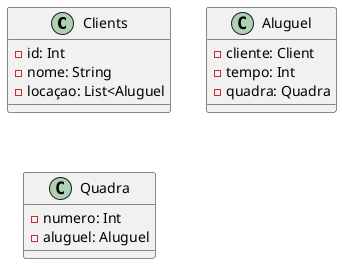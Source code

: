 @startuml ginasio
class Clients {
  - id: Int
  - nome: String
  - locaçao: List<Aluguel
}

class Aluguel {
  - cliente: Client
  - tempo: Int
  - quadra: Quadra
}

class Quadra {
  - numero: Int
  - aluguel: Aluguel
}
@enduml